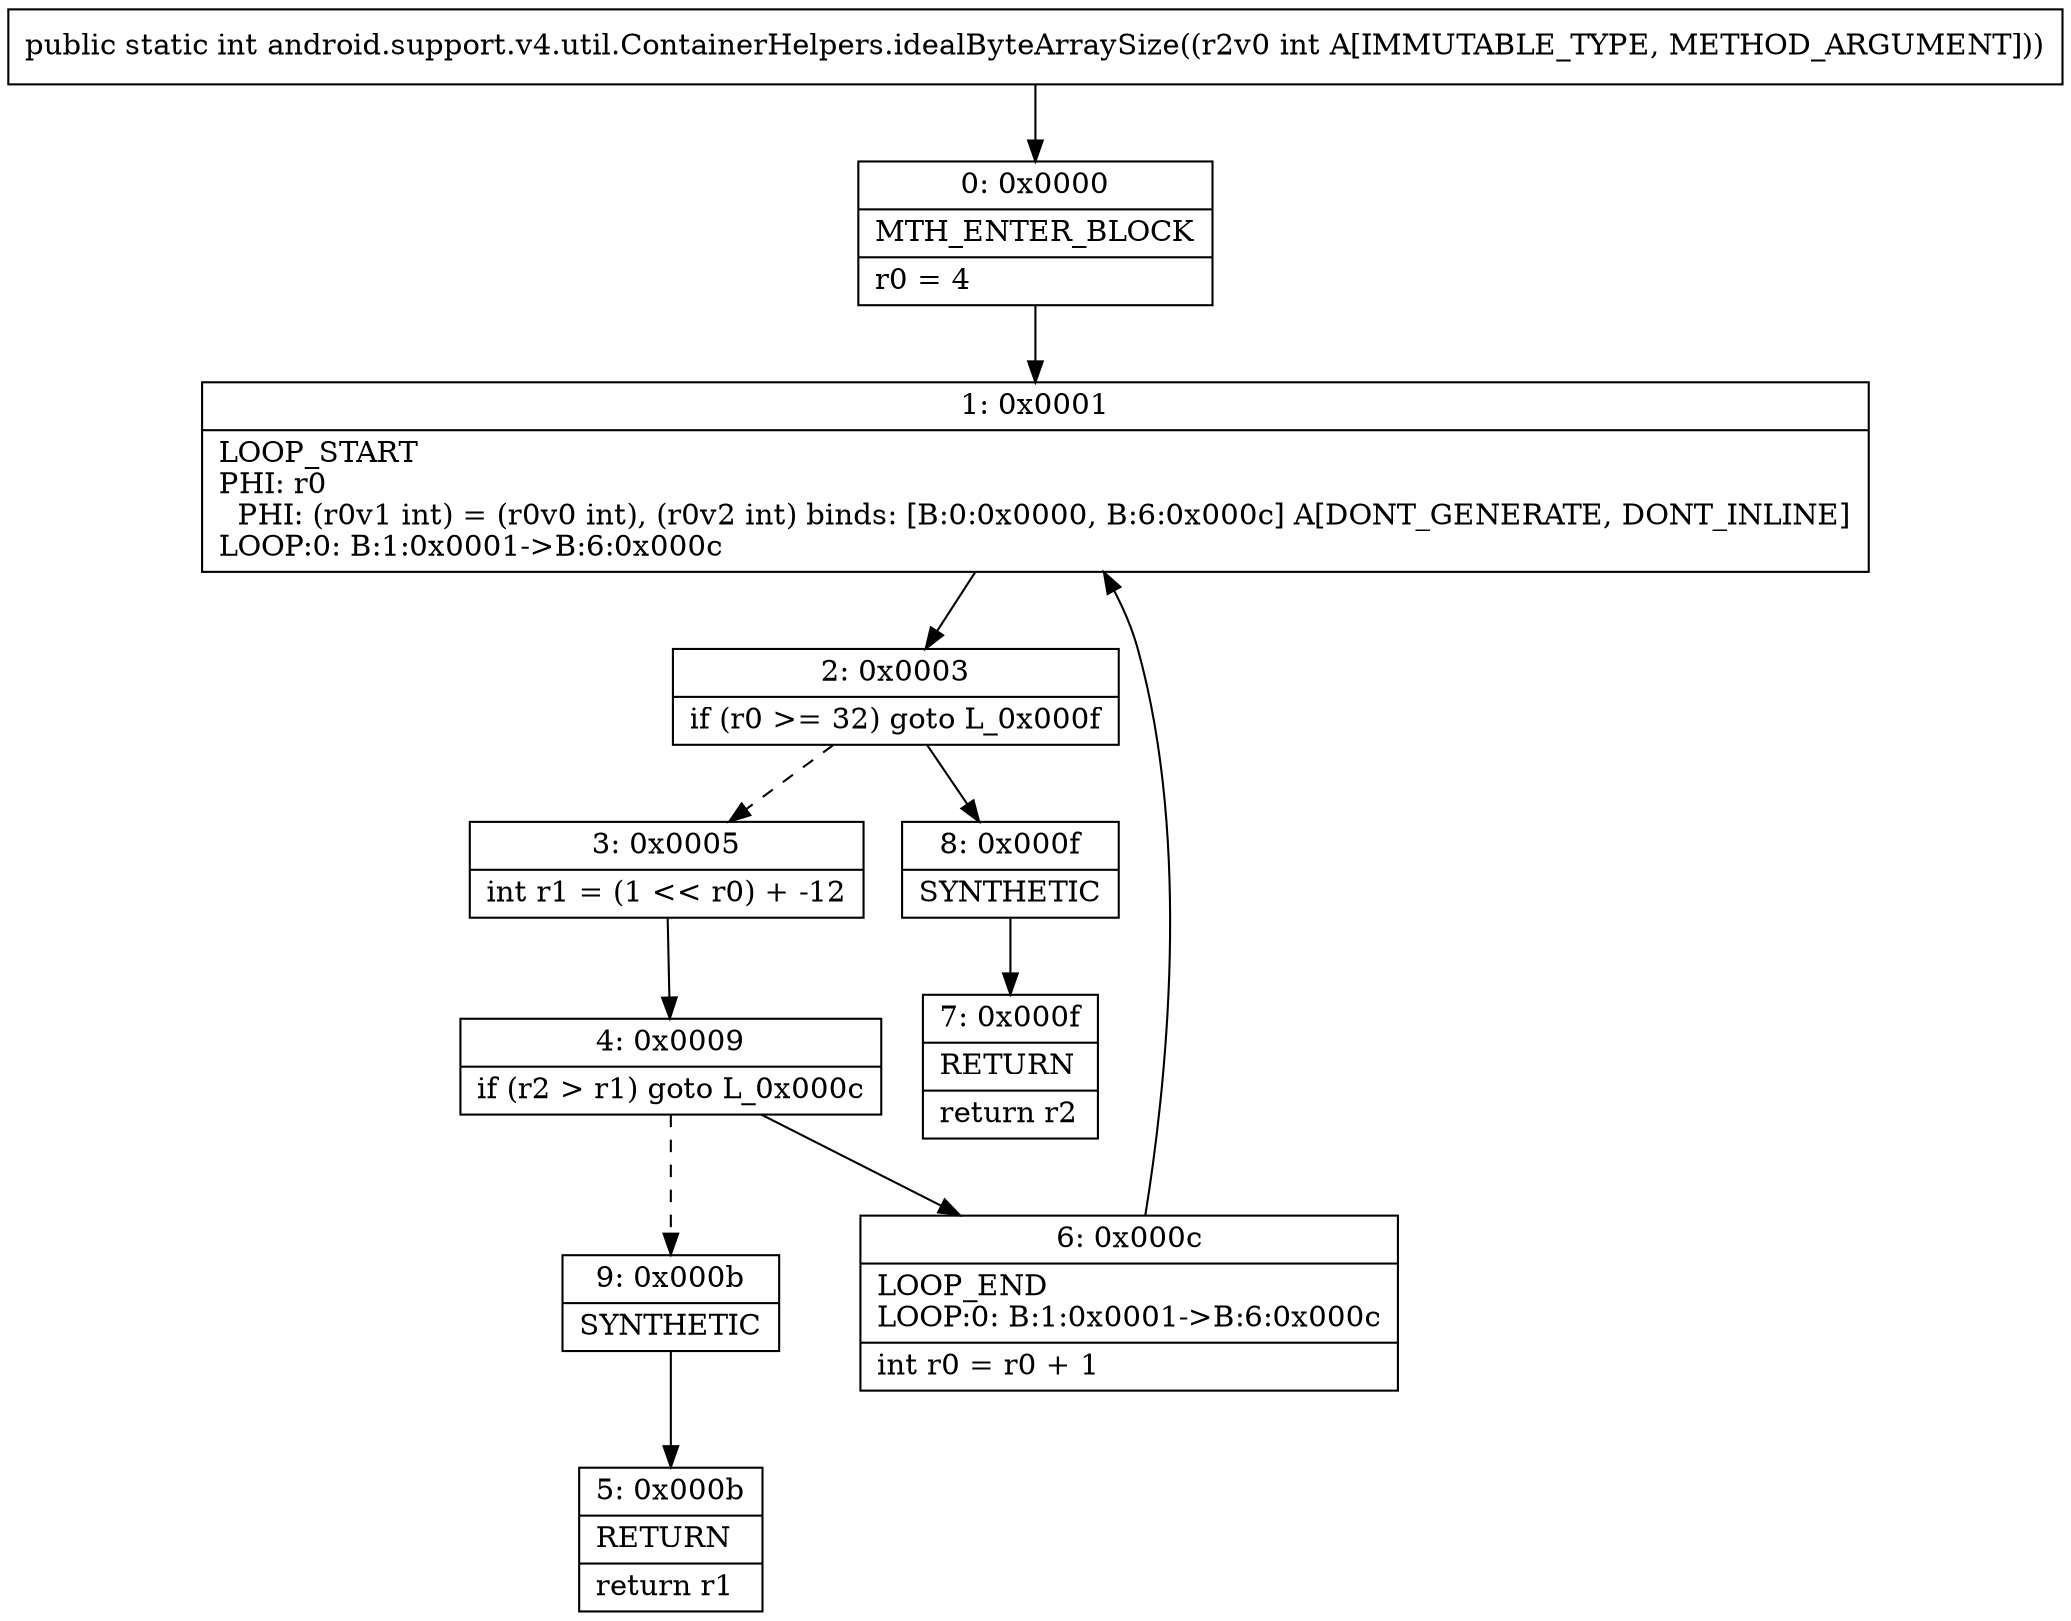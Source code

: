 digraph "CFG forandroid.support.v4.util.ContainerHelpers.idealByteArraySize(I)I" {
Node_0 [shape=record,label="{0\:\ 0x0000|MTH_ENTER_BLOCK\l|r0 = 4\l}"];
Node_1 [shape=record,label="{1\:\ 0x0001|LOOP_START\lPHI: r0 \l  PHI: (r0v1 int) = (r0v0 int), (r0v2 int) binds: [B:0:0x0000, B:6:0x000c] A[DONT_GENERATE, DONT_INLINE]\lLOOP:0: B:1:0x0001\-\>B:6:0x000c\l}"];
Node_2 [shape=record,label="{2\:\ 0x0003|if (r0 \>= 32) goto L_0x000f\l}"];
Node_3 [shape=record,label="{3\:\ 0x0005|int r1 = (1 \<\< r0) + \-12\l}"];
Node_4 [shape=record,label="{4\:\ 0x0009|if (r2 \> r1) goto L_0x000c\l}"];
Node_5 [shape=record,label="{5\:\ 0x000b|RETURN\l|return r1\l}"];
Node_6 [shape=record,label="{6\:\ 0x000c|LOOP_END\lLOOP:0: B:1:0x0001\-\>B:6:0x000c\l|int r0 = r0 + 1\l}"];
Node_7 [shape=record,label="{7\:\ 0x000f|RETURN\l|return r2\l}"];
Node_8 [shape=record,label="{8\:\ 0x000f|SYNTHETIC\l}"];
Node_9 [shape=record,label="{9\:\ 0x000b|SYNTHETIC\l}"];
MethodNode[shape=record,label="{public static int android.support.v4.util.ContainerHelpers.idealByteArraySize((r2v0 int A[IMMUTABLE_TYPE, METHOD_ARGUMENT])) }"];
MethodNode -> Node_0;
Node_0 -> Node_1;
Node_1 -> Node_2;
Node_2 -> Node_3[style=dashed];
Node_2 -> Node_8;
Node_3 -> Node_4;
Node_4 -> Node_6;
Node_4 -> Node_9[style=dashed];
Node_6 -> Node_1;
Node_8 -> Node_7;
Node_9 -> Node_5;
}

